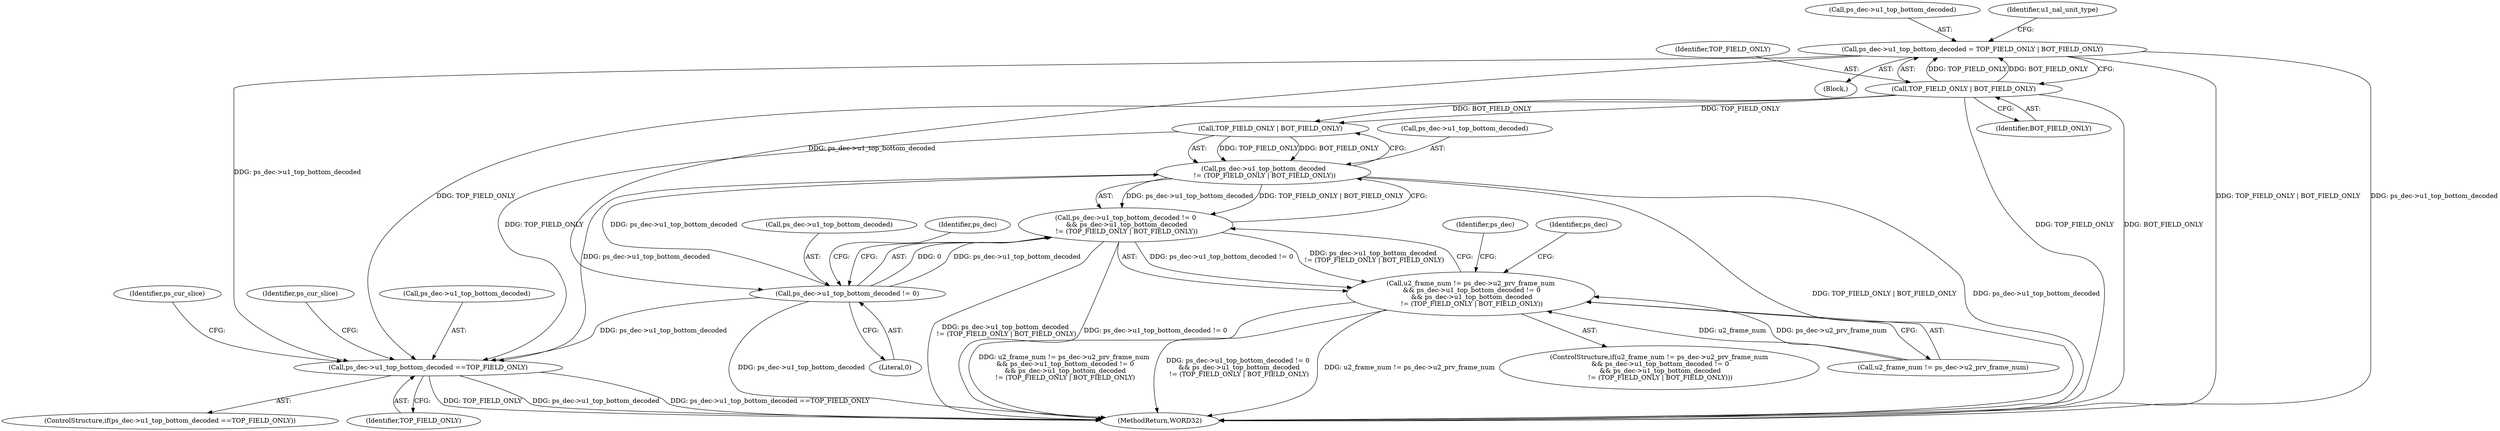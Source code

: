 digraph "0_Android_9a00f562a612d56e7b2b989d168647db900ba6cf_0@pointer" {
"1000543" [label="(Call,ps_dec->u1_top_bottom_decoded = TOP_FIELD_ONLY | BOT_FIELD_ONLY)"];
"1000547" [label="(Call,TOP_FIELD_ONLY | BOT_FIELD_ONLY)"];
"1000815" [label="(Call,ps_dec->u1_top_bottom_decoded != 0)"];
"1000814" [label="(Call,ps_dec->u1_top_bottom_decoded != 0\n && ps_dec->u1_top_bottom_decoded\n != (TOP_FIELD_ONLY | BOT_FIELD_ONLY))"];
"1000808" [label="(Call,u2_frame_num != ps_dec->u2_prv_frame_num\n && ps_dec->u1_top_bottom_decoded != 0\n && ps_dec->u1_top_bottom_decoded\n != (TOP_FIELD_ONLY | BOT_FIELD_ONLY))"];
"1000820" [label="(Call,ps_dec->u1_top_bottom_decoded\n != (TOP_FIELD_ONLY | BOT_FIELD_ONLY))"];
"1000847" [label="(Call,ps_dec->u1_top_bottom_decoded ==TOP_FIELD_ONLY)"];
"1000547" [label="(Call,TOP_FIELD_ONLY | BOT_FIELD_ONLY)"];
"1000893" [label="(Identifier,ps_dec)"];
"1000830" [label="(Identifier,ps_dec)"];
"1000819" [label="(Literal,0)"];
"1000544" [label="(Call,ps_dec->u1_top_bottom_decoded)"];
"1000815" [label="(Call,ps_dec->u1_top_bottom_decoded != 0)"];
"1000820" [label="(Call,ps_dec->u1_top_bottom_decoded\n != (TOP_FIELD_ONLY | BOT_FIELD_ONLY))"];
"1000846" [label="(ControlStructure,if(ps_dec->u1_top_bottom_decoded ==TOP_FIELD_ONLY))"];
"1002568" [label="(MethodReturn,WORD32)"];
"1000542" [label="(Block,)"];
"1000847" [label="(Call,ps_dec->u1_top_bottom_decoded ==TOP_FIELD_ONLY)"];
"1000808" [label="(Call,u2_frame_num != ps_dec->u2_prv_frame_num\n && ps_dec->u1_top_bottom_decoded != 0\n && ps_dec->u1_top_bottom_decoded\n != (TOP_FIELD_ONLY | BOT_FIELD_ONLY))"];
"1000814" [label="(Call,ps_dec->u1_top_bottom_decoded != 0\n && ps_dec->u1_top_bottom_decoded\n != (TOP_FIELD_ONLY | BOT_FIELD_ONLY))"];
"1000809" [label="(Call,u2_frame_num != ps_dec->u2_prv_frame_num)"];
"1000543" [label="(Call,ps_dec->u1_top_bottom_decoded = TOP_FIELD_ONLY | BOT_FIELD_ONLY)"];
"1000816" [label="(Call,ps_dec->u1_top_bottom_decoded)"];
"1000548" [label="(Identifier,TOP_FIELD_ONLY)"];
"1000854" [label="(Identifier,ps_cur_slice)"];
"1000824" [label="(Call,TOP_FIELD_ONLY | BOT_FIELD_ONLY)"];
"1000549" [label="(Identifier,BOT_FIELD_ONLY)"];
"1000821" [label="(Call,ps_dec->u1_top_bottom_decoded)"];
"1000807" [label="(ControlStructure,if(u2_frame_num != ps_dec->u2_prv_frame_num\n && ps_dec->u1_top_bottom_decoded != 0\n && ps_dec->u1_top_bottom_decoded\n != (TOP_FIELD_ONLY | BOT_FIELD_ONLY)))"];
"1000551" [label="(Identifier,u1_nal_unit_type)"];
"1000851" [label="(Identifier,TOP_FIELD_ONLY)"];
"1000822" [label="(Identifier,ps_dec)"];
"1000860" [label="(Identifier,ps_cur_slice)"];
"1000848" [label="(Call,ps_dec->u1_top_bottom_decoded)"];
"1000543" -> "1000542"  [label="AST: "];
"1000543" -> "1000547"  [label="CFG: "];
"1000544" -> "1000543"  [label="AST: "];
"1000547" -> "1000543"  [label="AST: "];
"1000551" -> "1000543"  [label="CFG: "];
"1000543" -> "1002568"  [label="DDG: TOP_FIELD_ONLY | BOT_FIELD_ONLY"];
"1000543" -> "1002568"  [label="DDG: ps_dec->u1_top_bottom_decoded"];
"1000547" -> "1000543"  [label="DDG: TOP_FIELD_ONLY"];
"1000547" -> "1000543"  [label="DDG: BOT_FIELD_ONLY"];
"1000543" -> "1000815"  [label="DDG: ps_dec->u1_top_bottom_decoded"];
"1000543" -> "1000847"  [label="DDG: ps_dec->u1_top_bottom_decoded"];
"1000547" -> "1000549"  [label="CFG: "];
"1000548" -> "1000547"  [label="AST: "];
"1000549" -> "1000547"  [label="AST: "];
"1000547" -> "1002568"  [label="DDG: TOP_FIELD_ONLY"];
"1000547" -> "1002568"  [label="DDG: BOT_FIELD_ONLY"];
"1000547" -> "1000824"  [label="DDG: TOP_FIELD_ONLY"];
"1000547" -> "1000824"  [label="DDG: BOT_FIELD_ONLY"];
"1000547" -> "1000847"  [label="DDG: TOP_FIELD_ONLY"];
"1000815" -> "1000814"  [label="AST: "];
"1000815" -> "1000819"  [label="CFG: "];
"1000816" -> "1000815"  [label="AST: "];
"1000819" -> "1000815"  [label="AST: "];
"1000822" -> "1000815"  [label="CFG: "];
"1000814" -> "1000815"  [label="CFG: "];
"1000815" -> "1002568"  [label="DDG: ps_dec->u1_top_bottom_decoded"];
"1000815" -> "1000814"  [label="DDG: ps_dec->u1_top_bottom_decoded"];
"1000815" -> "1000814"  [label="DDG: 0"];
"1000815" -> "1000820"  [label="DDG: ps_dec->u1_top_bottom_decoded"];
"1000815" -> "1000847"  [label="DDG: ps_dec->u1_top_bottom_decoded"];
"1000814" -> "1000808"  [label="AST: "];
"1000814" -> "1000820"  [label="CFG: "];
"1000820" -> "1000814"  [label="AST: "];
"1000808" -> "1000814"  [label="CFG: "];
"1000814" -> "1002568"  [label="DDG: ps_dec->u1_top_bottom_decoded\n != (TOP_FIELD_ONLY | BOT_FIELD_ONLY)"];
"1000814" -> "1002568"  [label="DDG: ps_dec->u1_top_bottom_decoded != 0"];
"1000814" -> "1000808"  [label="DDG: ps_dec->u1_top_bottom_decoded != 0"];
"1000814" -> "1000808"  [label="DDG: ps_dec->u1_top_bottom_decoded\n != (TOP_FIELD_ONLY | BOT_FIELD_ONLY)"];
"1000820" -> "1000814"  [label="DDG: ps_dec->u1_top_bottom_decoded"];
"1000820" -> "1000814"  [label="DDG: TOP_FIELD_ONLY | BOT_FIELD_ONLY"];
"1000808" -> "1000807"  [label="AST: "];
"1000808" -> "1000809"  [label="CFG: "];
"1000809" -> "1000808"  [label="AST: "];
"1000830" -> "1000808"  [label="CFG: "];
"1000893" -> "1000808"  [label="CFG: "];
"1000808" -> "1002568"  [label="DDG: u2_frame_num != ps_dec->u2_prv_frame_num\n && ps_dec->u1_top_bottom_decoded != 0\n && ps_dec->u1_top_bottom_decoded\n != (TOP_FIELD_ONLY | BOT_FIELD_ONLY)"];
"1000808" -> "1002568"  [label="DDG: ps_dec->u1_top_bottom_decoded != 0\n && ps_dec->u1_top_bottom_decoded\n != (TOP_FIELD_ONLY | BOT_FIELD_ONLY)"];
"1000808" -> "1002568"  [label="DDG: u2_frame_num != ps_dec->u2_prv_frame_num"];
"1000809" -> "1000808"  [label="DDG: u2_frame_num"];
"1000809" -> "1000808"  [label="DDG: ps_dec->u2_prv_frame_num"];
"1000820" -> "1000824"  [label="CFG: "];
"1000821" -> "1000820"  [label="AST: "];
"1000824" -> "1000820"  [label="AST: "];
"1000820" -> "1002568"  [label="DDG: TOP_FIELD_ONLY | BOT_FIELD_ONLY"];
"1000820" -> "1002568"  [label="DDG: ps_dec->u1_top_bottom_decoded"];
"1000824" -> "1000820"  [label="DDG: TOP_FIELD_ONLY"];
"1000824" -> "1000820"  [label="DDG: BOT_FIELD_ONLY"];
"1000820" -> "1000847"  [label="DDG: ps_dec->u1_top_bottom_decoded"];
"1000847" -> "1000846"  [label="AST: "];
"1000847" -> "1000851"  [label="CFG: "];
"1000848" -> "1000847"  [label="AST: "];
"1000851" -> "1000847"  [label="AST: "];
"1000854" -> "1000847"  [label="CFG: "];
"1000860" -> "1000847"  [label="CFG: "];
"1000847" -> "1002568"  [label="DDG: TOP_FIELD_ONLY"];
"1000847" -> "1002568"  [label="DDG: ps_dec->u1_top_bottom_decoded"];
"1000847" -> "1002568"  [label="DDG: ps_dec->u1_top_bottom_decoded ==TOP_FIELD_ONLY"];
"1000824" -> "1000847"  [label="DDG: TOP_FIELD_ONLY"];
}
